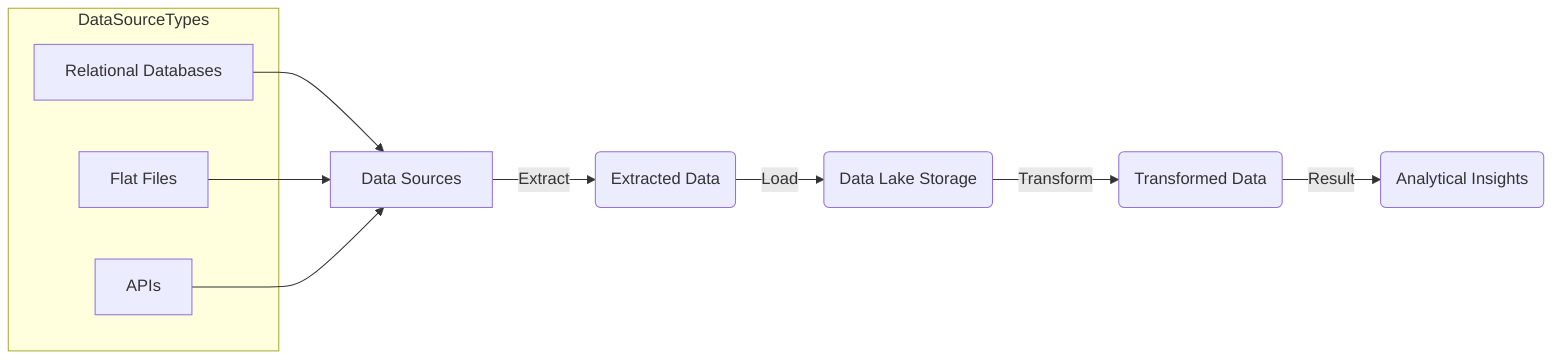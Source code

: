 graph LR
A[Data Sources] -->|Extract| B(Extracted Data)
B -->|Load| C(Data Lake Storage)
C -->|Transform| D(Transformed Data)
D -->|Result| E(Analytical Insights)
subgraph DataSourceTypes
A1[Relational Databases]
A2[Flat Files]
A3[APIs]
end
A1 --> A
A2 --> A
A3 --> A